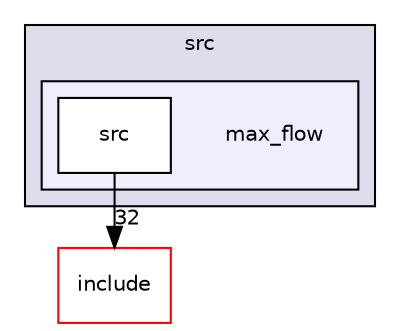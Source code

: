digraph "/home/vicky/pgrouting/pgrouting/pgrouting/src/max_flow" {
  compound=true
  node [ fontsize="10", fontname="Helvetica"];
  edge [ labelfontsize="10", labelfontname="Helvetica"];
  subgraph clusterdir_68267d1309a1af8e8297ef4c3efbcdba {
    graph [ bgcolor="#ddddee", pencolor="black", label="src" fontname="Helvetica", fontsize="10", URL="dir_68267d1309a1af8e8297ef4c3efbcdba.html"]
  subgraph clusterdir_e097e56f6842ce96d92168705fe95aef {
    graph [ bgcolor="#eeeeff", pencolor="black", label="" URL="dir_e097e56f6842ce96d92168705fe95aef.html"];
    dir_e097e56f6842ce96d92168705fe95aef [shape=plaintext label="max_flow"];
    dir_415e23306a94801378357d3b872f960d [shape=box label="src" color="black" fillcolor="white" style="filled" URL="dir_415e23306a94801378357d3b872f960d.html"];
  }
  }
  dir_d44c64559bbebec7f509842c48db8b23 [shape=box label="include" fillcolor="white" style="filled" color="red" URL="dir_d44c64559bbebec7f509842c48db8b23.html"];
  dir_415e23306a94801378357d3b872f960d->dir_d44c64559bbebec7f509842c48db8b23 [headlabel="32", labeldistance=1.5 headhref="dir_000067_000000.html"];
}

